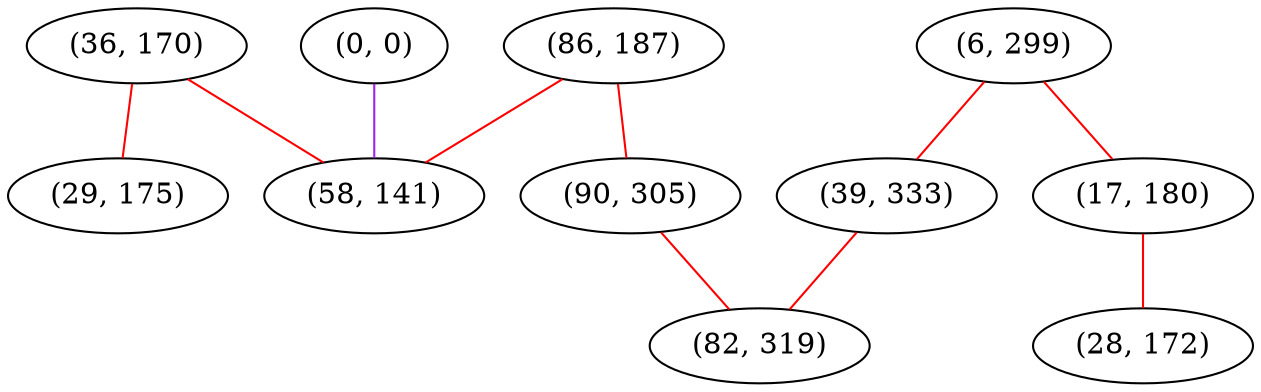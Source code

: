 graph "" {
"(36, 170)";
"(29, 175)";
"(6, 299)";
"(39, 333)";
"(17, 180)";
"(86, 187)";
"(0, 0)";
"(90, 305)";
"(82, 319)";
"(58, 141)";
"(28, 172)";
"(36, 170)" -- "(58, 141)"  [color=red, key=0, weight=1];
"(36, 170)" -- "(29, 175)"  [color=red, key=0, weight=1];
"(6, 299)" -- "(39, 333)"  [color=red, key=0, weight=1];
"(6, 299)" -- "(17, 180)"  [color=red, key=0, weight=1];
"(39, 333)" -- "(82, 319)"  [color=red, key=0, weight=1];
"(17, 180)" -- "(28, 172)"  [color=red, key=0, weight=1];
"(86, 187)" -- "(58, 141)"  [color=red, key=0, weight=1];
"(86, 187)" -- "(90, 305)"  [color=red, key=0, weight=1];
"(0, 0)" -- "(58, 141)"  [color=purple, key=0, weight=4];
"(90, 305)" -- "(82, 319)"  [color=red, key=0, weight=1];
}
